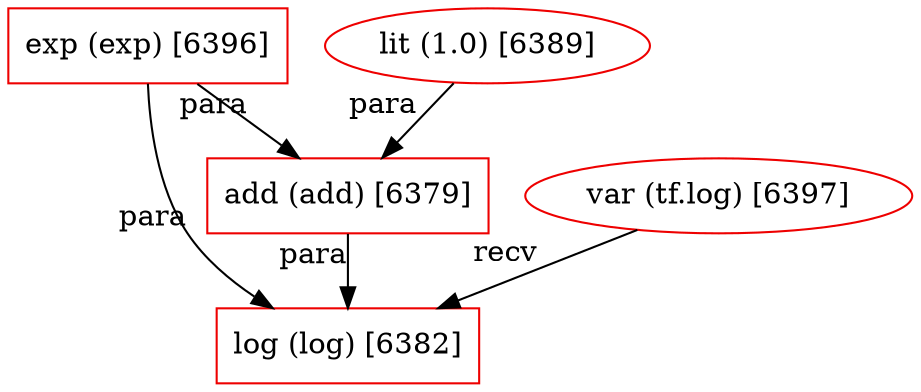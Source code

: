 digraph G {
  6382 [ metadata="" color="red2" shape="box" kind="func-call" label="log (log) [6382]" ];
  6396 [ metadata="" color="red2" shape="box" kind="func-call" label="exp (exp) [6396]" ];
  6397 [ metadata="" color="red2" shape="ellipse" kind="variable-usage" label="var (tf.log) [6397]" ];
  6379 [ metadata="" color="red2" shape="box" kind="binary" label="add (add) [6379]" ];
  6389 [ metadata="" color="red2" shape="ellipse" kind="literal" label="lit (1.0) [6389]" ];
  6396 -> 6382 [ from_closure="null" xlabel="para" ];
  6396 -> 6379 [ from_closure="null" xlabel="para" ];
  6397 -> 6382 [ from_closure="null" xlabel="recv" ];
  6379 -> 6382 [ from_closure="null" xlabel="para" ];
  6389 -> 6379 [ from_closure="null" xlabel="para" ];
}
